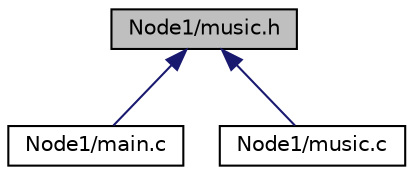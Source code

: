 digraph "Node1/music.h"
{
  edge [fontname="Helvetica",fontsize="10",labelfontname="Helvetica",labelfontsize="10"];
  node [fontname="Helvetica",fontsize="10",shape=record];
  Node1 [label="Node1/music.h",height=0.2,width=0.4,color="black", fillcolor="grey75", style="filled", fontcolor="black"];
  Node1 -> Node2 [dir="back",color="midnightblue",fontsize="10",style="solid"];
  Node2 [label="Node1/main.c",height=0.2,width=0.4,color="black", fillcolor="white", style="filled",URL="$Node1_2main_8c_source.html"];
  Node1 -> Node3 [dir="back",color="midnightblue",fontsize="10",style="solid"];
  Node3 [label="Node1/music.c",height=0.2,width=0.4,color="black", fillcolor="white", style="filled",URL="$music_8c_source.html"];
}
